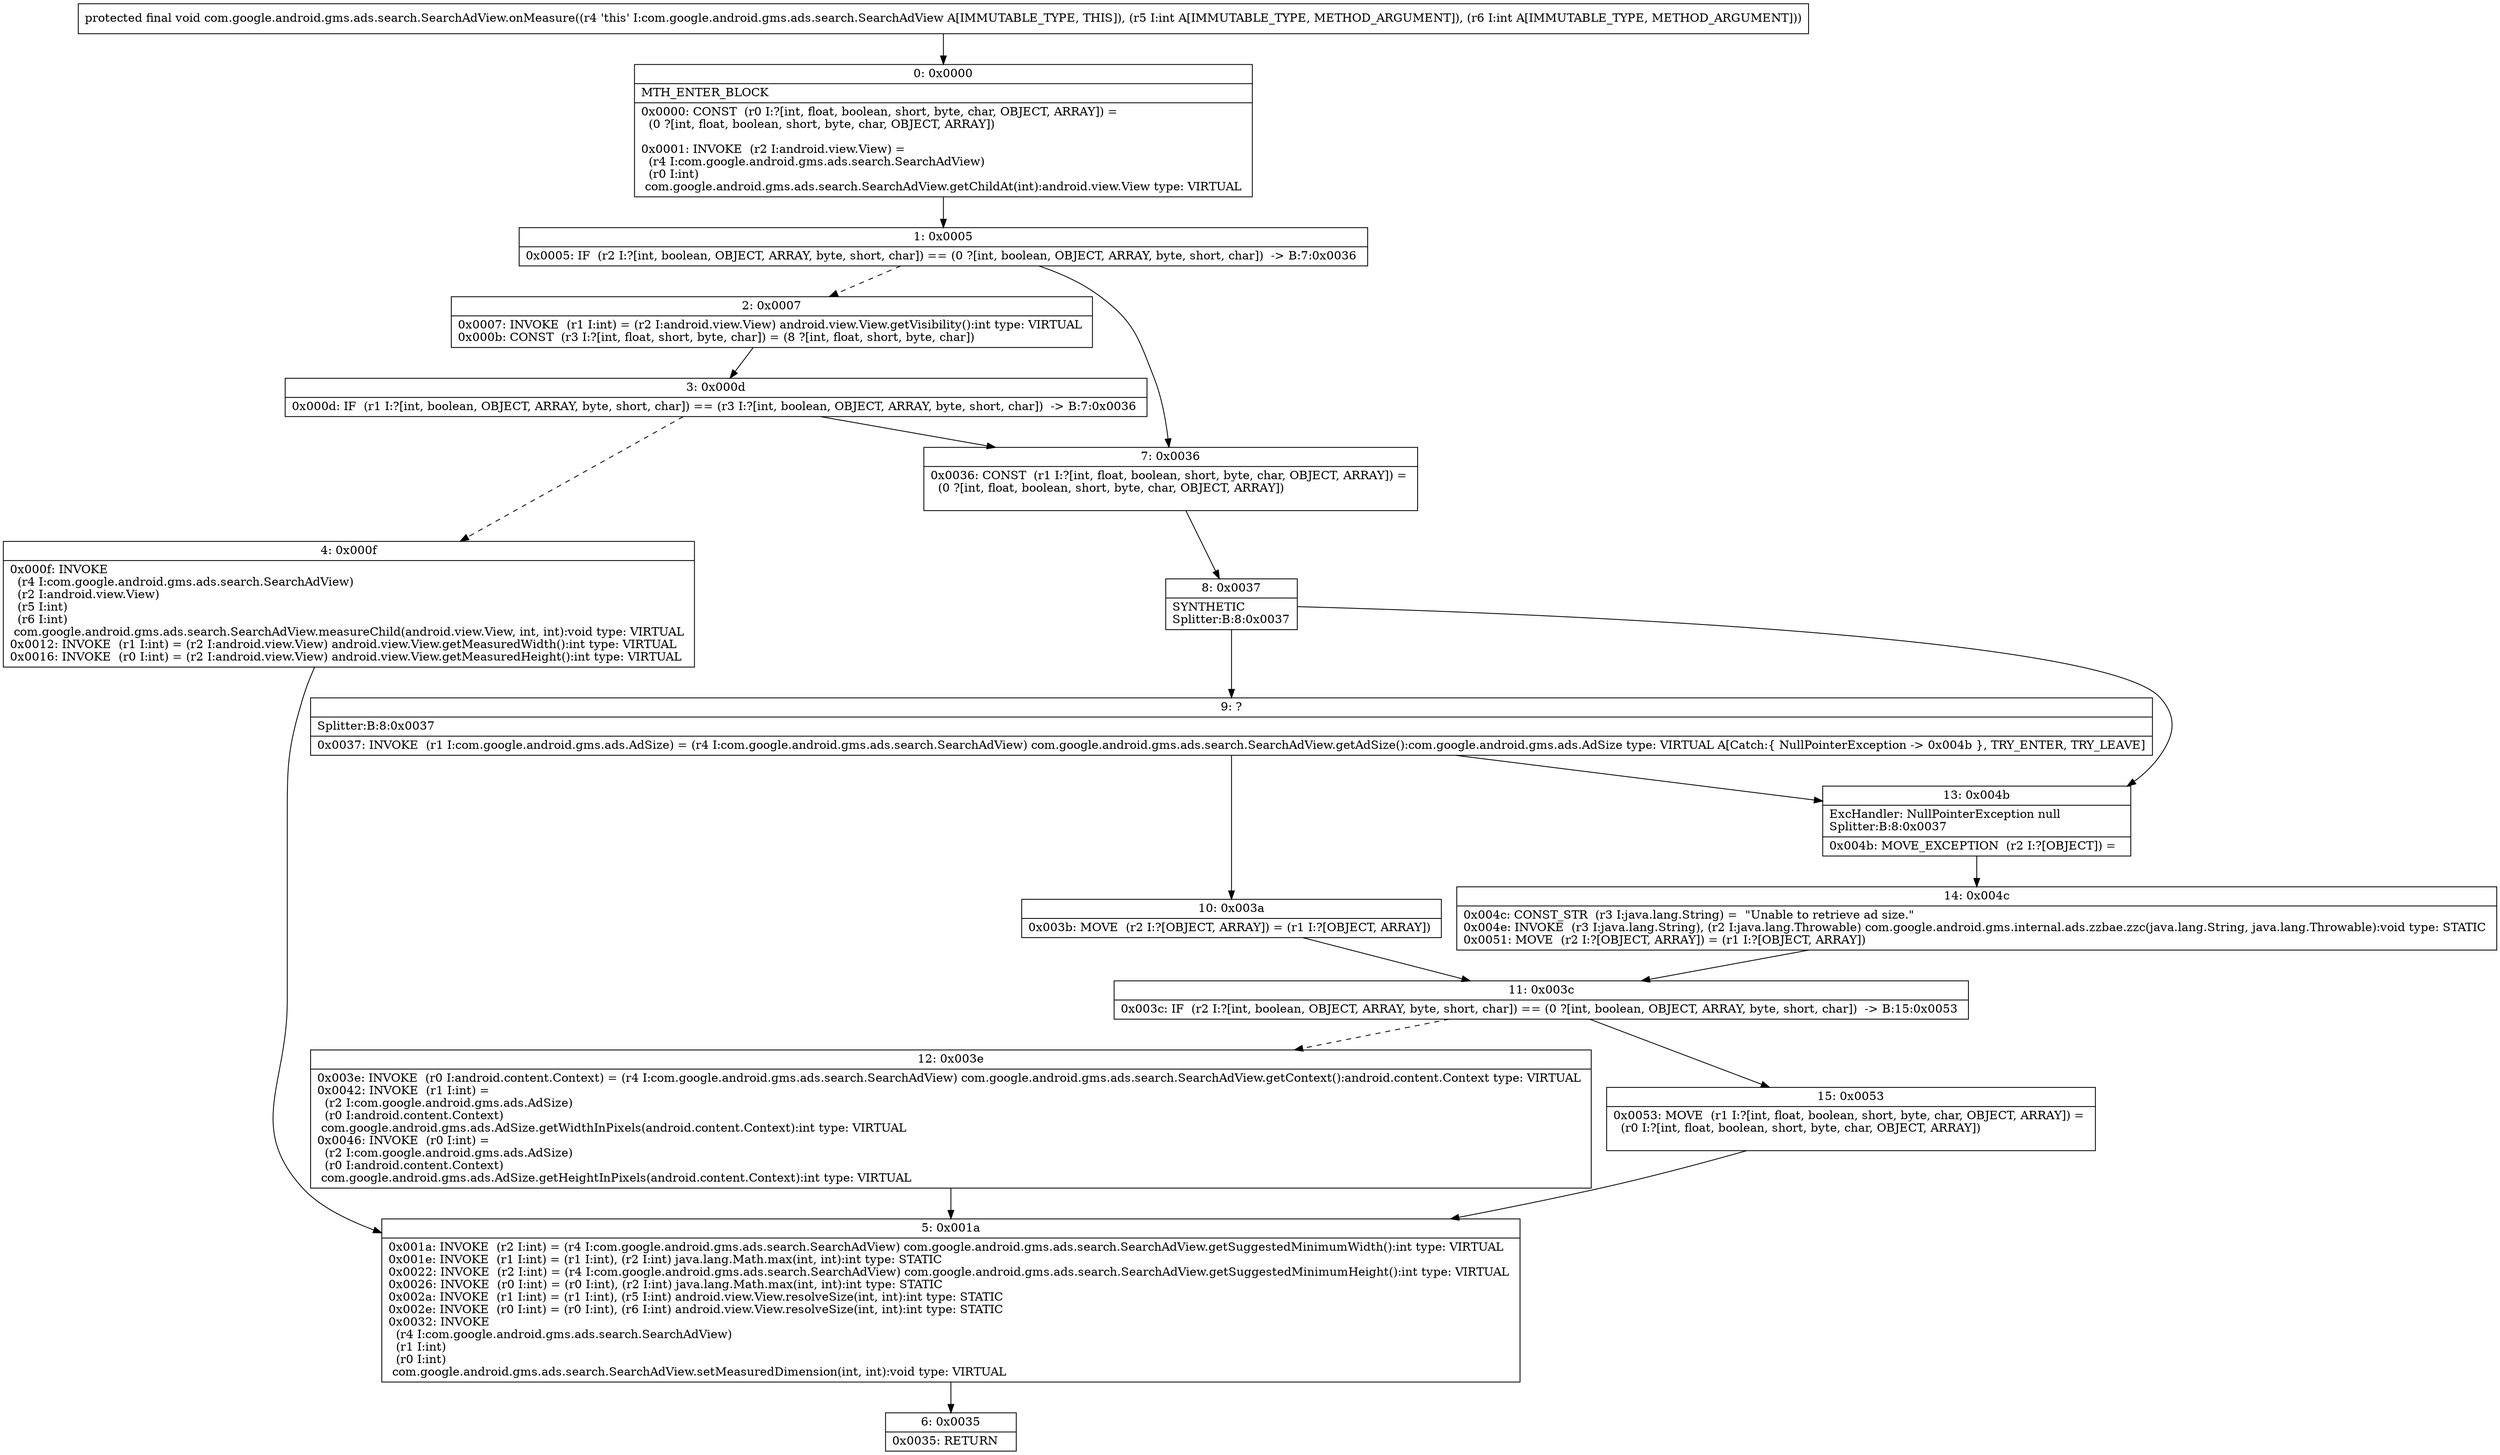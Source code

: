 digraph "CFG forcom.google.android.gms.ads.search.SearchAdView.onMeasure(II)V" {
Node_0 [shape=record,label="{0\:\ 0x0000|MTH_ENTER_BLOCK\l|0x0000: CONST  (r0 I:?[int, float, boolean, short, byte, char, OBJECT, ARRAY]) = \l  (0 ?[int, float, boolean, short, byte, char, OBJECT, ARRAY])\l \l0x0001: INVOKE  (r2 I:android.view.View) = \l  (r4 I:com.google.android.gms.ads.search.SearchAdView)\l  (r0 I:int)\l com.google.android.gms.ads.search.SearchAdView.getChildAt(int):android.view.View type: VIRTUAL \l}"];
Node_1 [shape=record,label="{1\:\ 0x0005|0x0005: IF  (r2 I:?[int, boolean, OBJECT, ARRAY, byte, short, char]) == (0 ?[int, boolean, OBJECT, ARRAY, byte, short, char])  \-\> B:7:0x0036 \l}"];
Node_2 [shape=record,label="{2\:\ 0x0007|0x0007: INVOKE  (r1 I:int) = (r2 I:android.view.View) android.view.View.getVisibility():int type: VIRTUAL \l0x000b: CONST  (r3 I:?[int, float, short, byte, char]) = (8 ?[int, float, short, byte, char]) \l}"];
Node_3 [shape=record,label="{3\:\ 0x000d|0x000d: IF  (r1 I:?[int, boolean, OBJECT, ARRAY, byte, short, char]) == (r3 I:?[int, boolean, OBJECT, ARRAY, byte, short, char])  \-\> B:7:0x0036 \l}"];
Node_4 [shape=record,label="{4\:\ 0x000f|0x000f: INVOKE  \l  (r4 I:com.google.android.gms.ads.search.SearchAdView)\l  (r2 I:android.view.View)\l  (r5 I:int)\l  (r6 I:int)\l com.google.android.gms.ads.search.SearchAdView.measureChild(android.view.View, int, int):void type: VIRTUAL \l0x0012: INVOKE  (r1 I:int) = (r2 I:android.view.View) android.view.View.getMeasuredWidth():int type: VIRTUAL \l0x0016: INVOKE  (r0 I:int) = (r2 I:android.view.View) android.view.View.getMeasuredHeight():int type: VIRTUAL \l}"];
Node_5 [shape=record,label="{5\:\ 0x001a|0x001a: INVOKE  (r2 I:int) = (r4 I:com.google.android.gms.ads.search.SearchAdView) com.google.android.gms.ads.search.SearchAdView.getSuggestedMinimumWidth():int type: VIRTUAL \l0x001e: INVOKE  (r1 I:int) = (r1 I:int), (r2 I:int) java.lang.Math.max(int, int):int type: STATIC \l0x0022: INVOKE  (r2 I:int) = (r4 I:com.google.android.gms.ads.search.SearchAdView) com.google.android.gms.ads.search.SearchAdView.getSuggestedMinimumHeight():int type: VIRTUAL \l0x0026: INVOKE  (r0 I:int) = (r0 I:int), (r2 I:int) java.lang.Math.max(int, int):int type: STATIC \l0x002a: INVOKE  (r1 I:int) = (r1 I:int), (r5 I:int) android.view.View.resolveSize(int, int):int type: STATIC \l0x002e: INVOKE  (r0 I:int) = (r0 I:int), (r6 I:int) android.view.View.resolveSize(int, int):int type: STATIC \l0x0032: INVOKE  \l  (r4 I:com.google.android.gms.ads.search.SearchAdView)\l  (r1 I:int)\l  (r0 I:int)\l com.google.android.gms.ads.search.SearchAdView.setMeasuredDimension(int, int):void type: VIRTUAL \l}"];
Node_6 [shape=record,label="{6\:\ 0x0035|0x0035: RETURN   \l}"];
Node_7 [shape=record,label="{7\:\ 0x0036|0x0036: CONST  (r1 I:?[int, float, boolean, short, byte, char, OBJECT, ARRAY]) = \l  (0 ?[int, float, boolean, short, byte, char, OBJECT, ARRAY])\l \l}"];
Node_8 [shape=record,label="{8\:\ 0x0037|SYNTHETIC\lSplitter:B:8:0x0037\l}"];
Node_9 [shape=record,label="{9\:\ ?|Splitter:B:8:0x0037\l|0x0037: INVOKE  (r1 I:com.google.android.gms.ads.AdSize) = (r4 I:com.google.android.gms.ads.search.SearchAdView) com.google.android.gms.ads.search.SearchAdView.getAdSize():com.google.android.gms.ads.AdSize type: VIRTUAL A[Catch:\{ NullPointerException \-\> 0x004b \}, TRY_ENTER, TRY_LEAVE]\l}"];
Node_10 [shape=record,label="{10\:\ 0x003a|0x003b: MOVE  (r2 I:?[OBJECT, ARRAY]) = (r1 I:?[OBJECT, ARRAY]) \l}"];
Node_11 [shape=record,label="{11\:\ 0x003c|0x003c: IF  (r2 I:?[int, boolean, OBJECT, ARRAY, byte, short, char]) == (0 ?[int, boolean, OBJECT, ARRAY, byte, short, char])  \-\> B:15:0x0053 \l}"];
Node_12 [shape=record,label="{12\:\ 0x003e|0x003e: INVOKE  (r0 I:android.content.Context) = (r4 I:com.google.android.gms.ads.search.SearchAdView) com.google.android.gms.ads.search.SearchAdView.getContext():android.content.Context type: VIRTUAL \l0x0042: INVOKE  (r1 I:int) = \l  (r2 I:com.google.android.gms.ads.AdSize)\l  (r0 I:android.content.Context)\l com.google.android.gms.ads.AdSize.getWidthInPixels(android.content.Context):int type: VIRTUAL \l0x0046: INVOKE  (r0 I:int) = \l  (r2 I:com.google.android.gms.ads.AdSize)\l  (r0 I:android.content.Context)\l com.google.android.gms.ads.AdSize.getHeightInPixels(android.content.Context):int type: VIRTUAL \l}"];
Node_13 [shape=record,label="{13\:\ 0x004b|ExcHandler: NullPointerException null\lSplitter:B:8:0x0037\l|0x004b: MOVE_EXCEPTION  (r2 I:?[OBJECT]) =  \l}"];
Node_14 [shape=record,label="{14\:\ 0x004c|0x004c: CONST_STR  (r3 I:java.lang.String) =  \"Unable to retrieve ad size.\" \l0x004e: INVOKE  (r3 I:java.lang.String), (r2 I:java.lang.Throwable) com.google.android.gms.internal.ads.zzbae.zzc(java.lang.String, java.lang.Throwable):void type: STATIC \l0x0051: MOVE  (r2 I:?[OBJECT, ARRAY]) = (r1 I:?[OBJECT, ARRAY]) \l}"];
Node_15 [shape=record,label="{15\:\ 0x0053|0x0053: MOVE  (r1 I:?[int, float, boolean, short, byte, char, OBJECT, ARRAY]) = \l  (r0 I:?[int, float, boolean, short, byte, char, OBJECT, ARRAY])\l \l}"];
MethodNode[shape=record,label="{protected final void com.google.android.gms.ads.search.SearchAdView.onMeasure((r4 'this' I:com.google.android.gms.ads.search.SearchAdView A[IMMUTABLE_TYPE, THIS]), (r5 I:int A[IMMUTABLE_TYPE, METHOD_ARGUMENT]), (r6 I:int A[IMMUTABLE_TYPE, METHOD_ARGUMENT])) }"];
MethodNode -> Node_0;
Node_0 -> Node_1;
Node_1 -> Node_2[style=dashed];
Node_1 -> Node_7;
Node_2 -> Node_3;
Node_3 -> Node_4[style=dashed];
Node_3 -> Node_7;
Node_4 -> Node_5;
Node_5 -> Node_6;
Node_7 -> Node_8;
Node_8 -> Node_9;
Node_8 -> Node_13;
Node_9 -> Node_10;
Node_9 -> Node_13;
Node_10 -> Node_11;
Node_11 -> Node_12[style=dashed];
Node_11 -> Node_15;
Node_12 -> Node_5;
Node_13 -> Node_14;
Node_14 -> Node_11;
Node_15 -> Node_5;
}


